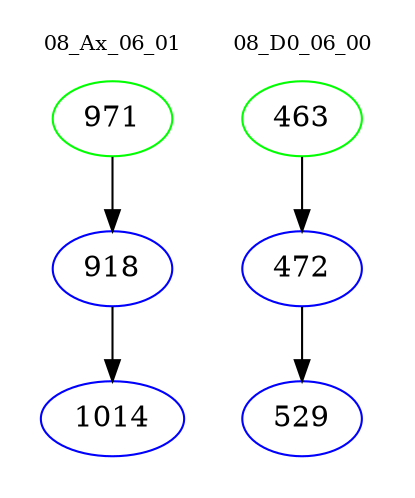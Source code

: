 digraph{
subgraph cluster_0 {
color = white
label = "08_Ax_06_01";
fontsize=10;
T0_971 [label="971", color="green"]
T0_971 -> T0_918 [color="black"]
T0_918 [label="918", color="blue"]
T0_918 -> T0_1014 [color="black"]
T0_1014 [label="1014", color="blue"]
}
subgraph cluster_1 {
color = white
label = "08_D0_06_00";
fontsize=10;
T1_463 [label="463", color="green"]
T1_463 -> T1_472 [color="black"]
T1_472 [label="472", color="blue"]
T1_472 -> T1_529 [color="black"]
T1_529 [label="529", color="blue"]
}
}
